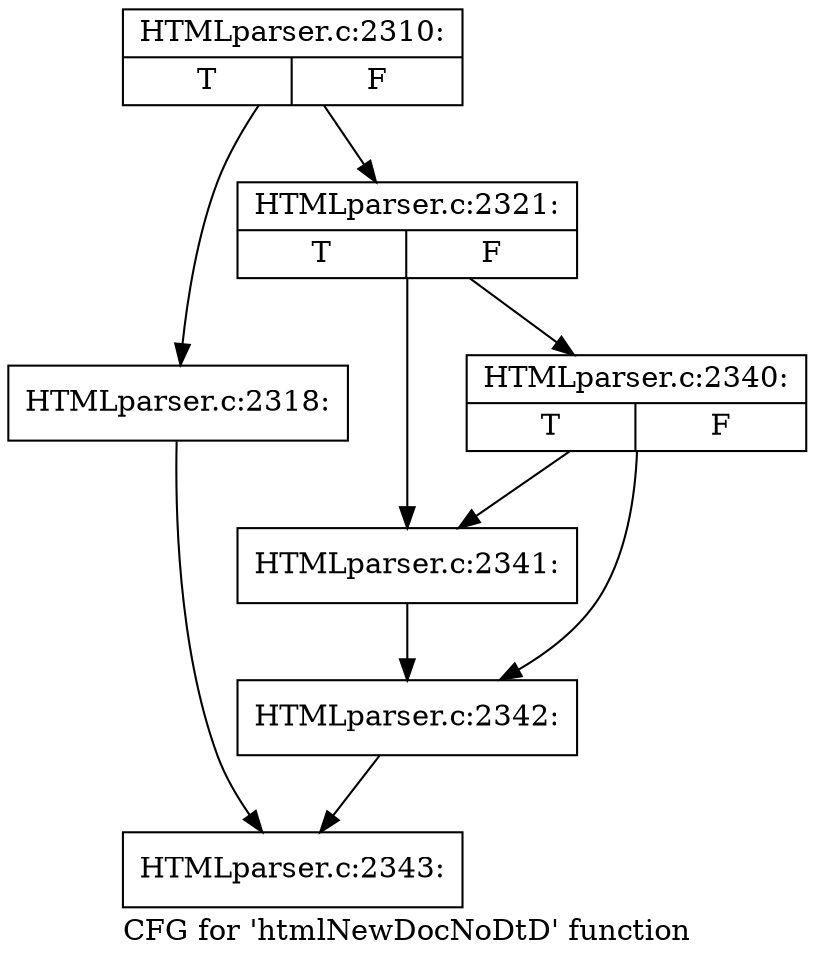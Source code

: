 digraph "CFG for 'htmlNewDocNoDtD' function" {
	label="CFG for 'htmlNewDocNoDtD' function";

	Node0x5630c5bd9ca0 [shape=record,label="{HTMLparser.c:2310:|{<s0>T|<s1>F}}"];
	Node0x5630c5bd9ca0 -> Node0x5630c5bed7a0;
	Node0x5630c5bd9ca0 -> Node0x5630c5bf9db0;
	Node0x5630c5bed7a0 [shape=record,label="{HTMLparser.c:2318:}"];
	Node0x5630c5bed7a0 -> Node0x5630c5bed5f0;
	Node0x5630c5bf9db0 [shape=record,label="{HTMLparser.c:2321:|{<s0>T|<s1>F}}"];
	Node0x5630c5bf9db0 -> Node0x5630c5c00070;
	Node0x5630c5bf9db0 -> Node0x5630c5c0a680;
	Node0x5630c5c0a680 [shape=record,label="{HTMLparser.c:2340:|{<s0>T|<s1>F}}"];
	Node0x5630c5c0a680 -> Node0x5630c5c00070;
	Node0x5630c5c0a680 -> Node0x5630c5c0a630;
	Node0x5630c5c00070 [shape=record,label="{HTMLparser.c:2341:}"];
	Node0x5630c5c00070 -> Node0x5630c5c0a630;
	Node0x5630c5c0a630 [shape=record,label="{HTMLparser.c:2342:}"];
	Node0x5630c5c0a630 -> Node0x5630c5bed5f0;
	Node0x5630c5bed5f0 [shape=record,label="{HTMLparser.c:2343:}"];
}
